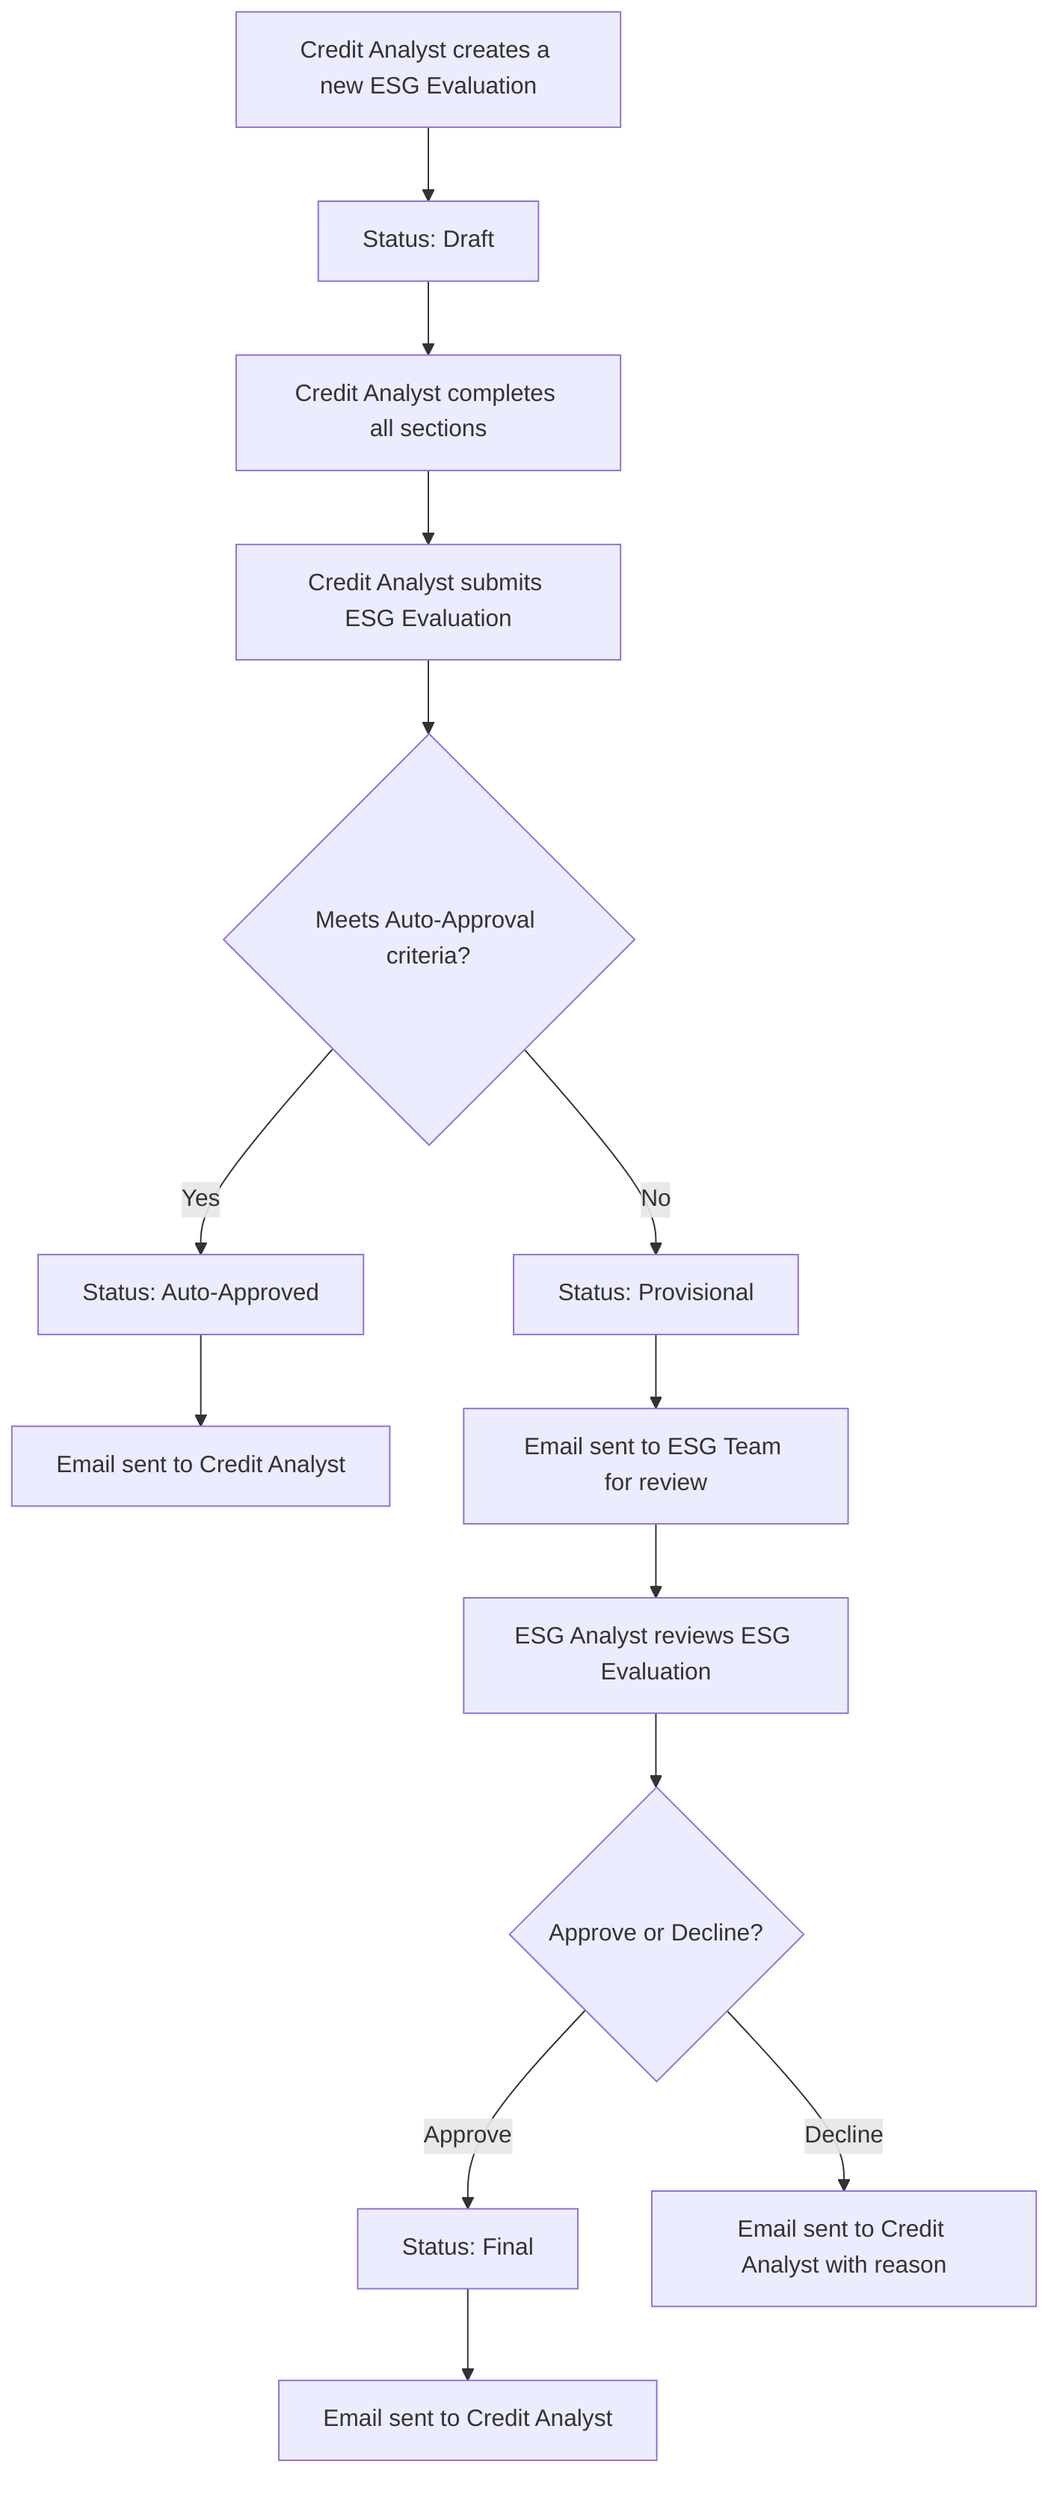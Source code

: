 graph TD
    A[Credit Analyst creates a new ESG Evaluation] --> B[Status: Draft]
    B --> C[Credit Analyst completes all sections]
    C --> D[Credit Analyst submits ESG Evaluation]
    D --> E{Meets Auto-Approval criteria?}
    
    E -- Yes --> F[Status: Auto-Approved]
    F --> G[Email sent to Credit Analyst]
    
    E -- No --> H[Status: Provisional]
    H --> I[Email sent to ESG Team for review]
    
    I --> J[ESG Analyst reviews ESG Evaluation]
    J --> K{Approve or Decline?}
    
    K -- Approve --> L[Status: Final]
    L --> M[Email sent to Credit Analyst]
    
    K -- Decline --> N[Email sent to Credit Analyst with reason]